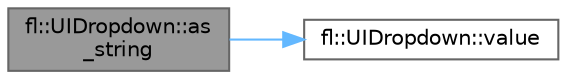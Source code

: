 digraph "fl::UIDropdown::as_string"
{
 // INTERACTIVE_SVG=YES
 // LATEX_PDF_SIZE
  bgcolor="transparent";
  edge [fontname=Helvetica,fontsize=10,labelfontname=Helvetica,labelfontsize=10];
  node [fontname=Helvetica,fontsize=10,shape=box,height=0.2,width=0.4];
  rankdir="LR";
  Node1 [id="Node000001",label="fl::UIDropdown::as\l_string",height=0.2,width=0.4,color="gray40", fillcolor="grey60", style="filled", fontcolor="black",tooltip=" "];
  Node1 -> Node2 [id="edge1_Node000001_Node000002",color="steelblue1",style="solid",tooltip=" "];
  Node2 [id="Node000002",label="fl::UIDropdown::value",height=0.2,width=0.4,color="grey40", fillcolor="white", style="filled",URL="$d1/dc6/classfl_1_1_u_i_dropdown_a9abcfc4ef01136f5581a32e48d1130dd.html#a9abcfc4ef01136f5581a32e48d1130dd",tooltip=" "];
}
